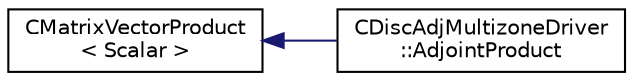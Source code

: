 digraph "Graphical Class Hierarchy"
{
 // LATEX_PDF_SIZE
  edge [fontname="Helvetica",fontsize="10",labelfontname="Helvetica",labelfontsize="10"];
  node [fontname="Helvetica",fontsize="10",shape=record];
  rankdir="LR";
  Node0 [label="CMatrixVectorProduct\l\< Scalar \>",height=0.2,width=0.4,color="black", fillcolor="white", style="filled",URL="$classCMatrixVectorProduct.html",tooltip=" "];
  Node0 -> Node1 [dir="back",color="midnightblue",fontsize="10",style="solid",fontname="Helvetica"];
  Node1 [label="CDiscAdjMultizoneDriver\l::AdjointProduct",height=0.2,width=0.4,color="black", fillcolor="white", style="filled",URL="$classCDiscAdjMultizoneDriver_1_1AdjointProduct.html",tooltip=" "];
}
